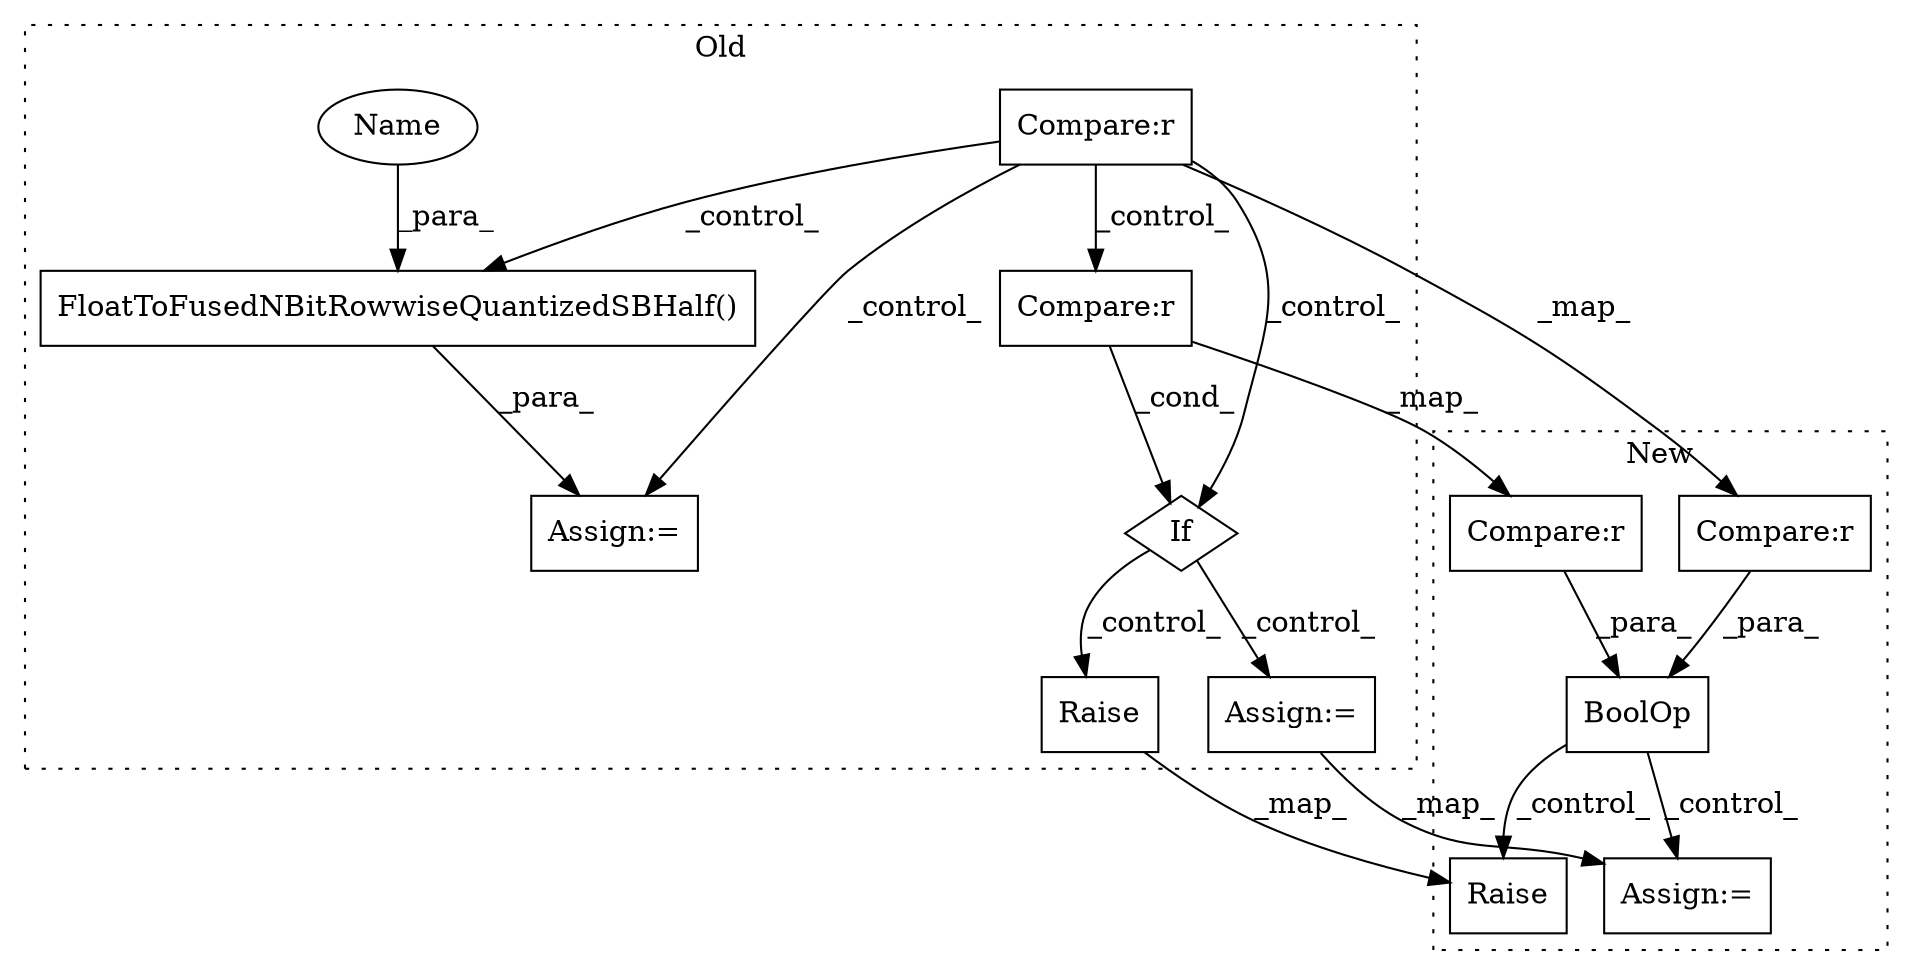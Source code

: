 digraph G {
subgraph cluster0 {
1 [label="FloatToFusedNBitRowwiseQuantizedSBHalf()" a="75" s="3054,3164" l="73,14" shape="box"];
4 [label="Compare:r" a="40" s="2993" l="27" shape="box"];
5 [label="If" a="96" s="3192" l="0" shape="diamond"];
6 [label="Compare:r" a="40" s="3192" l="29" shape="box"];
8 [label="Raise" a="91" s="3405" l="6" shape="box"];
10 [label="Assign:=" a="68" s="3051" l="3" shape="box"];
11 [label="Assign:=" a="68" s="3252" l="3" shape="box"];
13 [label="Name" a="87" s="3127" l="6" shape="ellipse"];
label = "Old";
style="dotted";
}
subgraph cluster1 {
2 [label="BoolOp" a="72" s="2993" l="60" shape="box"];
3 [label="Compare:r" a="40" s="2993" l="27" shape="box"];
7 [label="Compare:r" a="40" s="3024" l="29" shape="box"];
9 [label="Raise" a="91" s="3284" l="6" shape="box"];
12 [label="Assign:=" a="68" s="3084" l="3" shape="box"];
label = "New";
style="dotted";
}
1 -> 10 [label="_para_"];
2 -> 12 [label="_control_"];
2 -> 9 [label="_control_"];
3 -> 2 [label="_para_"];
4 -> 1 [label="_control_"];
4 -> 3 [label="_map_"];
4 -> 10 [label="_control_"];
4 -> 5 [label="_control_"];
4 -> 6 [label="_control_"];
5 -> 8 [label="_control_"];
5 -> 11 [label="_control_"];
6 -> 5 [label="_cond_"];
6 -> 7 [label="_map_"];
7 -> 2 [label="_para_"];
8 -> 9 [label="_map_"];
11 -> 12 [label="_map_"];
13 -> 1 [label="_para_"];
}